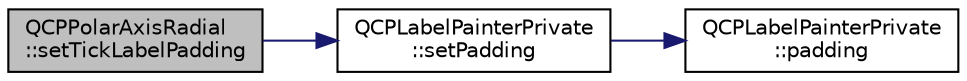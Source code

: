 digraph "QCPPolarAxisRadial::setTickLabelPadding"
{
 // LATEX_PDF_SIZE
  edge [fontname="Helvetica",fontsize="10",labelfontname="Helvetica",labelfontsize="10"];
  node [fontname="Helvetica",fontsize="10",shape=record];
  rankdir="LR";
  Node1 [label="QCPPolarAxisRadial\l::setTickLabelPadding",height=0.2,width=0.4,color="black", fillcolor="grey75", style="filled", fontcolor="black",tooltip=" "];
  Node1 -> Node2 [color="midnightblue",fontsize="10",style="solid",fontname="Helvetica"];
  Node2 [label="QCPLabelPainterPrivate\l::setPadding",height=0.2,width=0.4,color="black", fillcolor="white", style="filled",URL="$classQCPLabelPainterPrivate.html#ace8b88df19a023b6a9cfd5c5f3891e3e",tooltip=" "];
  Node2 -> Node3 [color="midnightblue",fontsize="10",style="solid",fontname="Helvetica"];
  Node3 [label="QCPLabelPainterPrivate\l::padding",height=0.2,width=0.4,color="black", fillcolor="white", style="filled",URL="$classQCPLabelPainterPrivate.html#a686ade1c90308eef58240eadd2cab8b3",tooltip=" "];
}
